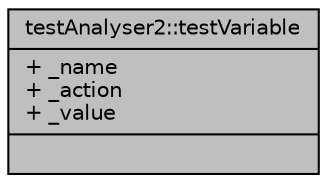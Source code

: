 digraph "testAnalyser2::testVariable"
{
 // INTERACTIVE_SVG=YES
 // LATEX_PDF_SIZE
  edge [fontname="Helvetica",fontsize="10",labelfontname="Helvetica",labelfontsize="10"];
  node [fontname="Helvetica",fontsize="10",shape=record];
  Node1 [label="{testAnalyser2::testVariable\n|+ _name\l+ _action\l+ _value\l|}",height=0.2,width=0.4,color="black", fillcolor="grey75", style="filled", fontcolor="black",tooltip="A variable that will be changed."];
}
